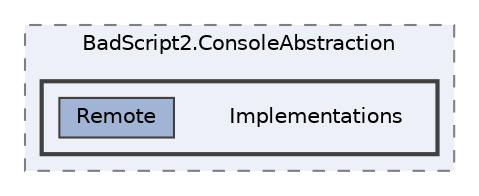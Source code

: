 digraph "src/BadScript2.Common/BadScript2.ConsoleAbstraction/Implementations"
{
 // LATEX_PDF_SIZE
  bgcolor="transparent";
  edge [fontname=Helvetica,fontsize=10,labelfontname=Helvetica,labelfontsize=10];
  node [fontname=Helvetica,fontsize=10,shape=box,height=0.2,width=0.4];
  compound=true
  subgraph clusterdir_6965cfbd22ca92055f8b21a9053779a0 {
    graph [ bgcolor="#edf0f7", pencolor="grey50", label="BadScript2.ConsoleAbstraction", fontname=Helvetica,fontsize=10 style="filled,dashed", URL="dir_6965cfbd22ca92055f8b21a9053779a0.html",tooltip=""]
  subgraph clusterdir_e1ee9ab3398394cef2f7a8d91088bb86 {
    graph [ bgcolor="#edf0f7", pencolor="grey25", label="", fontname=Helvetica,fontsize=10 style="filled,bold", URL="dir_e1ee9ab3398394cef2f7a8d91088bb86.html",tooltip=""]
    dir_e1ee9ab3398394cef2f7a8d91088bb86 [shape=plaintext, label="Implementations"];
  dir_264ae060988501feab721f6dc818e931 [label="Remote", fillcolor="#a2b4d6", color="grey25", style="filled", URL="dir_264ae060988501feab721f6dc818e931.html",tooltip=""];
  }
  }
}
